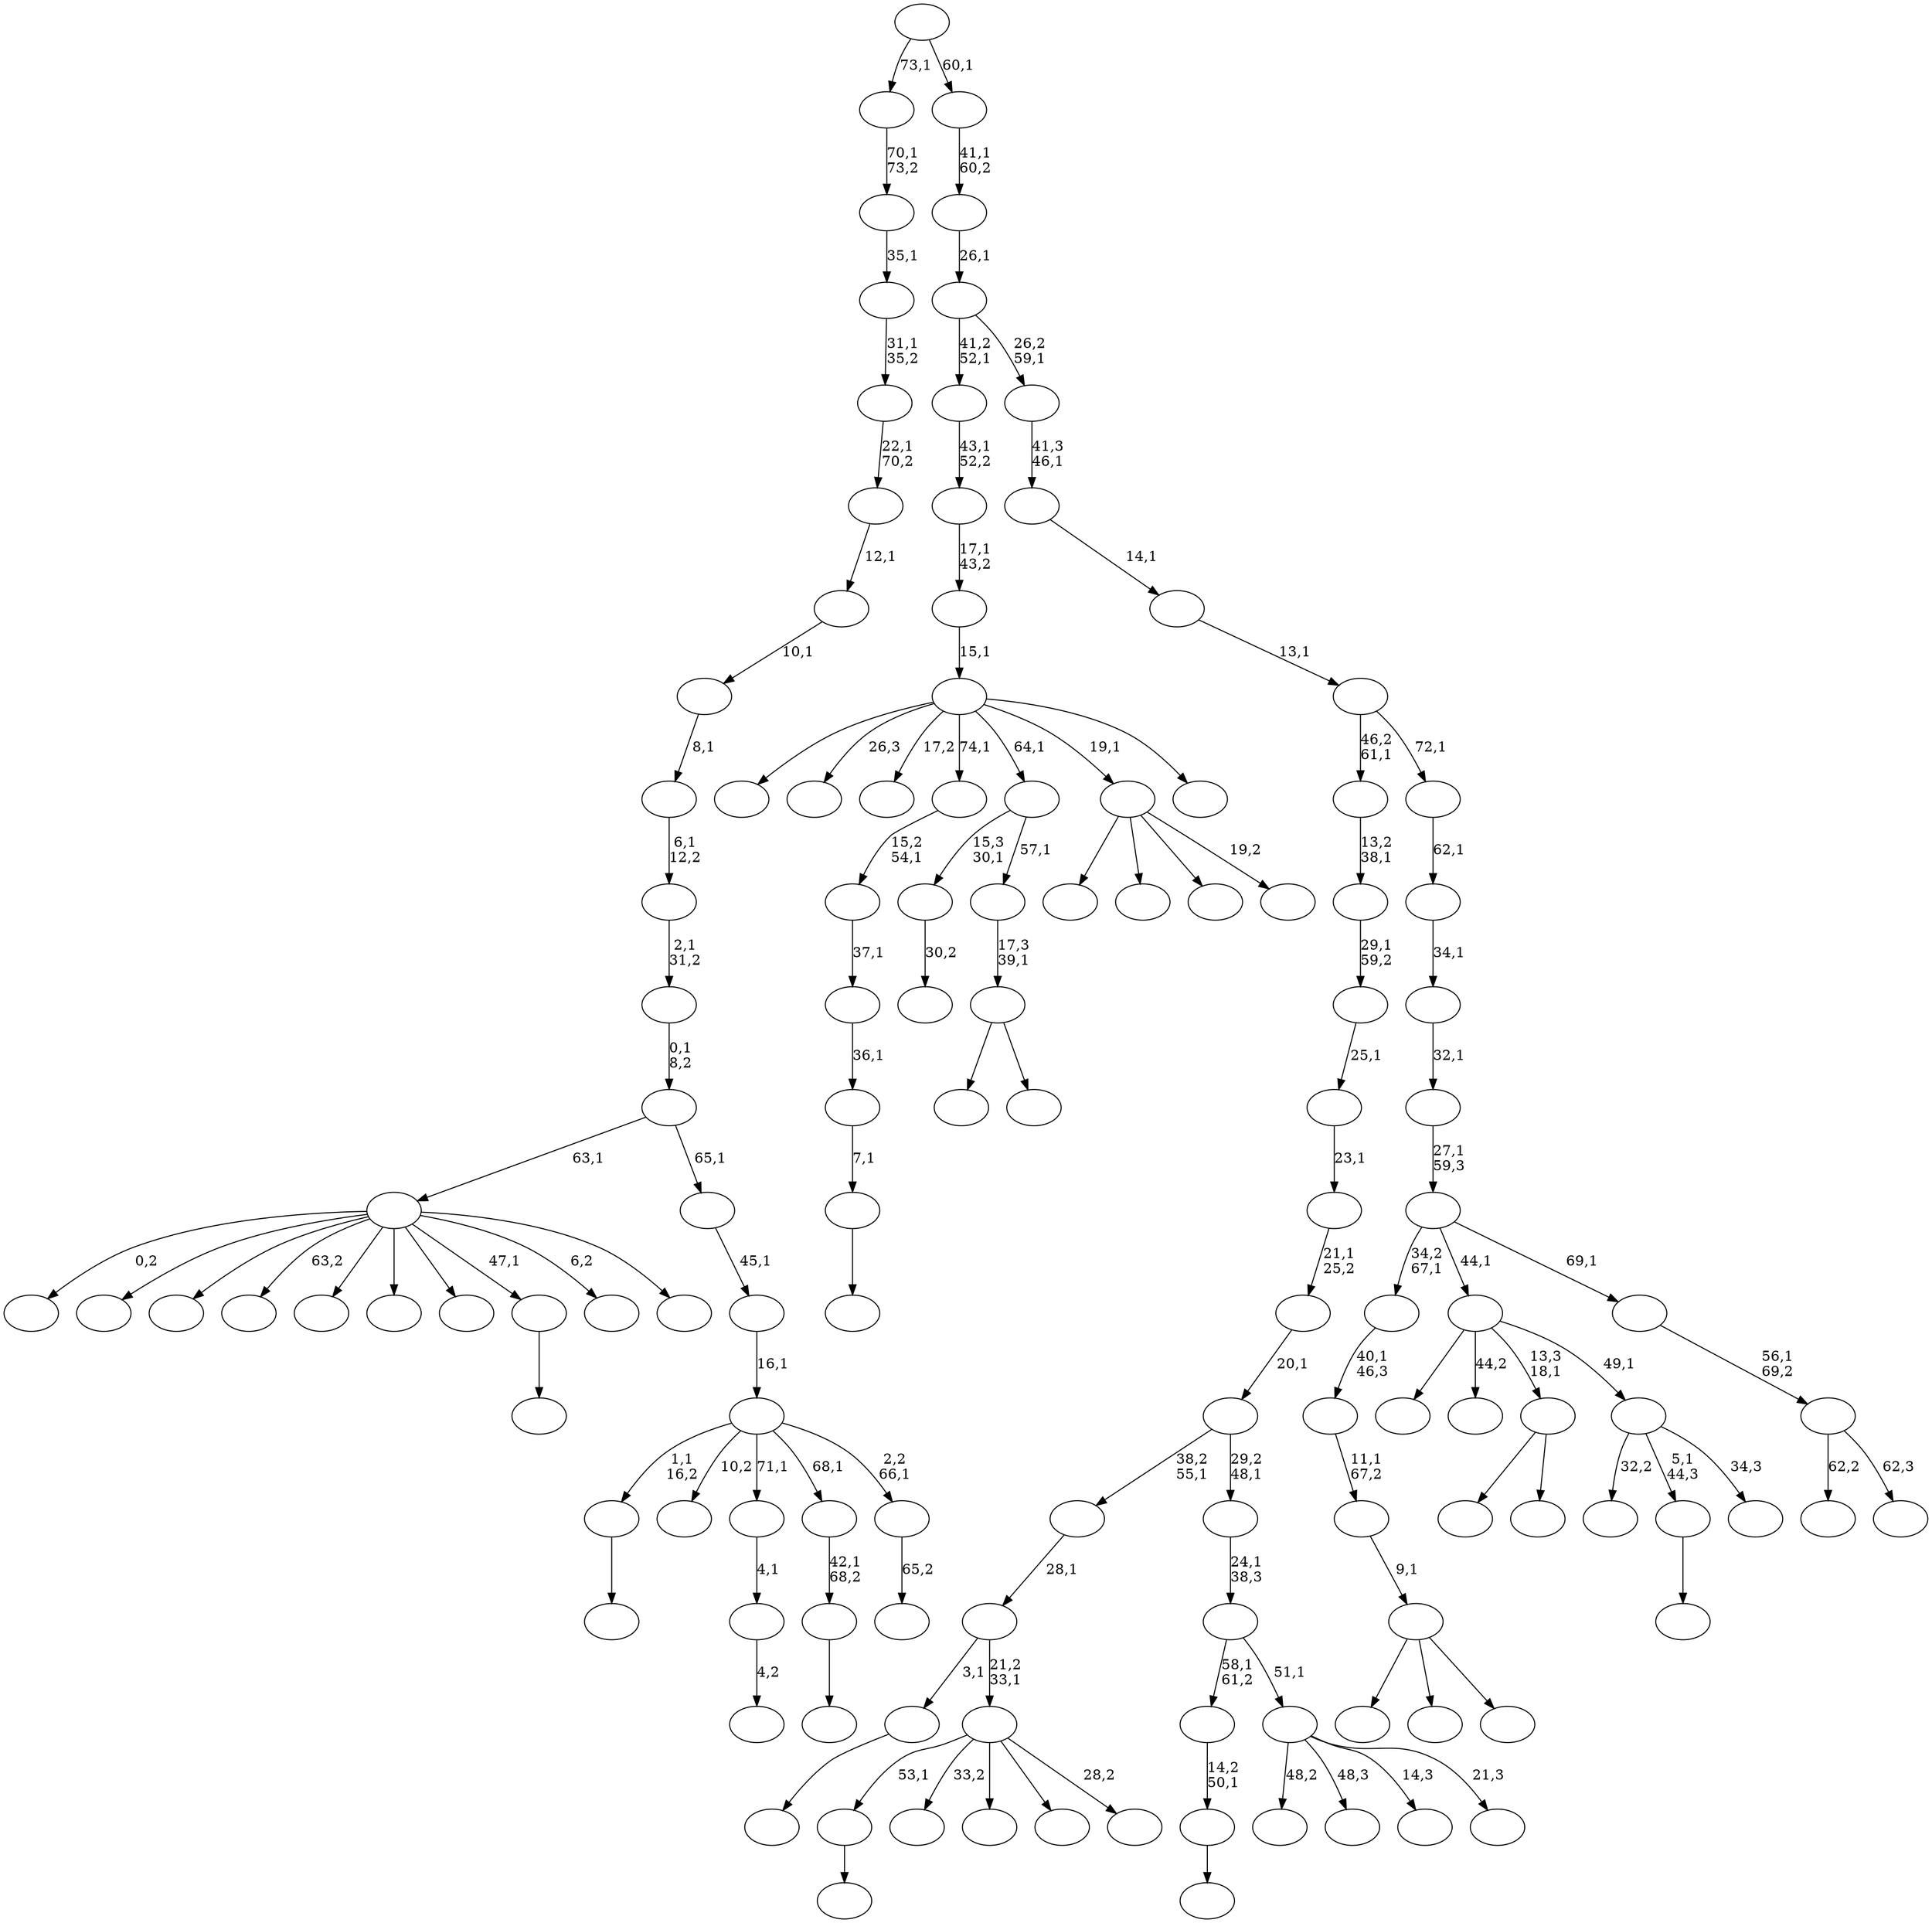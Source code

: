 digraph T {
	125 [label=""]
	124 [label=""]
	123 [label=""]
	122 [label=""]
	121 [label=""]
	120 [label=""]
	119 [label=""]
	118 [label=""]
	117 [label=""]
	116 [label=""]
	115 [label=""]
	114 [label=""]
	113 [label=""]
	112 [label=""]
	111 [label=""]
	110 [label=""]
	109 [label=""]
	108 [label=""]
	107 [label=""]
	106 [label=""]
	105 [label=""]
	104 [label=""]
	103 [label=""]
	102 [label=""]
	101 [label=""]
	100 [label=""]
	99 [label=""]
	98 [label=""]
	97 [label=""]
	96 [label=""]
	95 [label=""]
	94 [label=""]
	93 [label=""]
	92 [label=""]
	91 [label=""]
	90 [label=""]
	89 [label=""]
	88 [label=""]
	87 [label=""]
	86 [label=""]
	85 [label=""]
	84 [label=""]
	83 [label=""]
	82 [label=""]
	81 [label=""]
	80 [label=""]
	79 [label=""]
	78 [label=""]
	77 [label=""]
	76 [label=""]
	75 [label=""]
	74 [label=""]
	73 [label=""]
	72 [label=""]
	71 [label=""]
	70 [label=""]
	69 [label=""]
	68 [label=""]
	67 [label=""]
	66 [label=""]
	65 [label=""]
	64 [label=""]
	63 [label=""]
	62 [label=""]
	61 [label=""]
	60 [label=""]
	59 [label=""]
	58 [label=""]
	57 [label=""]
	56 [label=""]
	55 [label=""]
	54 [label=""]
	53 [label=""]
	52 [label=""]
	51 [label=""]
	50 [label=""]
	49 [label=""]
	48 [label=""]
	47 [label=""]
	46 [label=""]
	45 [label=""]
	44 [label=""]
	43 [label=""]
	42 [label=""]
	41 [label=""]
	40 [label=""]
	39 [label=""]
	38 [label=""]
	37 [label=""]
	36 [label=""]
	35 [label=""]
	34 [label=""]
	33 [label=""]
	32 [label=""]
	31 [label=""]
	30 [label=""]
	29 [label=""]
	28 [label=""]
	27 [label=""]
	26 [label=""]
	25 [label=""]
	24 [label=""]
	23 [label=""]
	22 [label=""]
	21 [label=""]
	20 [label=""]
	19 [label=""]
	18 [label=""]
	17 [label=""]
	16 [label=""]
	15 [label=""]
	14 [label=""]
	13 [label=""]
	12 [label=""]
	11 [label=""]
	10 [label=""]
	9 [label=""]
	8 [label=""]
	7 [label=""]
	6 [label=""]
	5 [label=""]
	4 [label=""]
	3 [label=""]
	2 [label=""]
	1 [label=""]
	0 [label=""]
	123 -> 124 [label=""]
	119 -> 120 [label=""]
	107 -> 108 [label="4,2"]
	106 -> 107 [label="4,1"]
	97 -> 98 [label=""]
	96 -> 97 [label="14,2\n50,1"]
	92 -> 115 [label=""]
	92 -> 95 [label=""]
	92 -> 93 [label=""]
	91 -> 92 [label="9,1"]
	90 -> 91 [label="11,1\n67,2"]
	89 -> 90 [label="40,1\n46,3"]
	83 -> 84 [label="30,2"]
	81 -> 82 [label=""]
	80 -> 81 [label="7,1"]
	79 -> 80 [label="36,1"]
	78 -> 79 [label="37,1"]
	77 -> 78 [label="15,2\n54,1"]
	75 -> 111 [label=""]
	75 -> 76 [label=""]
	72 -> 100 [label=""]
	72 -> 73 [label=""]
	71 -> 72 [label="17,3\n39,1"]
	70 -> 83 [label="15,3\n30,1"]
	70 -> 71 [label="57,1"]
	67 -> 68 [label=""]
	65 -> 66 [label=""]
	63 -> 125 [label=""]
	63 -> 122 [label=""]
	63 -> 85 [label=""]
	63 -> 64 [label="19,2"]
	61 -> 123 [label="53,1"]
	61 -> 109 [label="33,2"]
	61 -> 104 [label=""]
	61 -> 69 [label=""]
	61 -> 62 [label="28,2"]
	60 -> 67 [label="3,1"]
	60 -> 61 [label="21,2\n33,1"]
	59 -> 60 [label="28,1"]
	57 -> 58 [label=""]
	54 -> 55 [label=""]
	53 -> 54 [label="42,1\n68,2"]
	51 -> 121 [label="0,2"]
	51 -> 112 [label=""]
	51 -> 103 [label=""]
	51 -> 99 [label="63,2"]
	51 -> 94 [label=""]
	51 -> 88 [label=""]
	51 -> 86 [label=""]
	51 -> 57 [label="47,1"]
	51 -> 56 [label="6,2"]
	51 -> 52 [label=""]
	49 -> 74 [label="32,2"]
	49 -> 65 [label="5,1\n44,3"]
	49 -> 50 [label="34,3"]
	48 -> 113 [label=""]
	48 -> 105 [label="44,2"]
	48 -> 75 [label="13,3\n18,1"]
	48 -> 49 [label="49,1"]
	46 -> 118 [label=""]
	46 -> 114 [label="26,3"]
	46 -> 101 [label="17,2"]
	46 -> 77 [label="74,1"]
	46 -> 70 [label="64,1"]
	46 -> 63 [label="19,1"]
	46 -> 47 [label=""]
	45 -> 46 [label="15,1"]
	44 -> 45 [label="17,1\n43,2"]
	43 -> 44 [label="43,1\n52,2"]
	41 -> 117 [label="48,2"]
	41 -> 116 [label="48,3"]
	41 -> 87 [label="14,3"]
	41 -> 42 [label="21,3"]
	40 -> 96 [label="58,1\n61,2"]
	40 -> 41 [label="51,1"]
	39 -> 40 [label="24,1\n38,3"]
	38 -> 59 [label="38,2\n55,1"]
	38 -> 39 [label="29,2\n48,1"]
	37 -> 38 [label="20,1"]
	36 -> 37 [label="21,1\n25,2"]
	35 -> 36 [label="23,1"]
	34 -> 35 [label="25,1"]
	33 -> 34 [label="29,1\n59,2"]
	32 -> 33 [label="13,2\n38,1"]
	30 -> 31 [label="65,2"]
	29 -> 119 [label="1,1\n16,2"]
	29 -> 110 [label="10,2"]
	29 -> 106 [label="71,1"]
	29 -> 53 [label="68,1"]
	29 -> 30 [label="2,2\n66,1"]
	28 -> 29 [label="16,1"]
	27 -> 28 [label="45,1"]
	26 -> 51 [label="63,1"]
	26 -> 27 [label="65,1"]
	25 -> 26 [label="0,1\n8,2"]
	24 -> 25 [label="2,1\n31,2"]
	23 -> 24 [label="6,1\n12,2"]
	22 -> 23 [label="8,1"]
	21 -> 22 [label="10,1"]
	20 -> 21 [label="12,1"]
	19 -> 20 [label="22,1\n70,2"]
	18 -> 19 [label="31,1\n35,2"]
	17 -> 18 [label="35,1"]
	16 -> 17 [label="70,1\n73,2"]
	14 -> 102 [label="62,2"]
	14 -> 15 [label="62,3"]
	13 -> 14 [label="56,1\n69,2"]
	12 -> 89 [label="34,2\n67,1"]
	12 -> 48 [label="44,1"]
	12 -> 13 [label="69,1"]
	11 -> 12 [label="27,1\n59,3"]
	10 -> 11 [label="32,1"]
	9 -> 10 [label="34,1"]
	8 -> 9 [label="62,1"]
	7 -> 32 [label="46,2\n61,1"]
	7 -> 8 [label="72,1"]
	6 -> 7 [label="13,1"]
	5 -> 6 [label="14,1"]
	4 -> 5 [label="41,3\n46,1"]
	3 -> 43 [label="41,2\n52,1"]
	3 -> 4 [label="26,2\n59,1"]
	2 -> 3 [label="26,1"]
	1 -> 2 [label="41,1\n60,2"]
	0 -> 16 [label="73,1"]
	0 -> 1 [label="60,1"]
}
